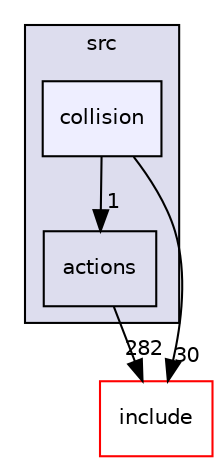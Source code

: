 digraph "src/collision" {
  compound=true
  node [ fontsize="10", fontname="Helvetica"];
  edge [ labelfontsize="10", labelfontname="Helvetica"];
  subgraph clusterdir_68267d1309a1af8e8297ef4c3efbcdba {
    graph [ bgcolor="#ddddee", pencolor="black", label="src" fontname="Helvetica", fontsize="10", URL="dir_68267d1309a1af8e8297ef4c3efbcdba.html"]
  dir_d2b8d8eda696fb67dda800ae051affdc [shape=box label="actions" URL="dir_d2b8d8eda696fb67dda800ae051affdc.html"];
  dir_7bdefc09624a65e4879833850a61ce04 [shape=box, label="collision", style="filled", fillcolor="#eeeeff", pencolor="black", URL="dir_7bdefc09624a65e4879833850a61ce04.html"];
  }
  dir_d44c64559bbebec7f509842c48db8b23 [shape=box label="include" fillcolor="white" style="filled" color="red" URL="dir_d44c64559bbebec7f509842c48db8b23.html"];
  dir_d2b8d8eda696fb67dda800ae051affdc->dir_d44c64559bbebec7f509842c48db8b23 [headlabel="282", labeldistance=1.5 headhref="dir_000047_000000.html"];
  dir_7bdefc09624a65e4879833850a61ce04->dir_d2b8d8eda696fb67dda800ae051affdc [headlabel="1", labeldistance=1.5 headhref="dir_000051_000047.html"];
  dir_7bdefc09624a65e4879833850a61ce04->dir_d44c64559bbebec7f509842c48db8b23 [headlabel="30", labeldistance=1.5 headhref="dir_000051_000000.html"];
}
